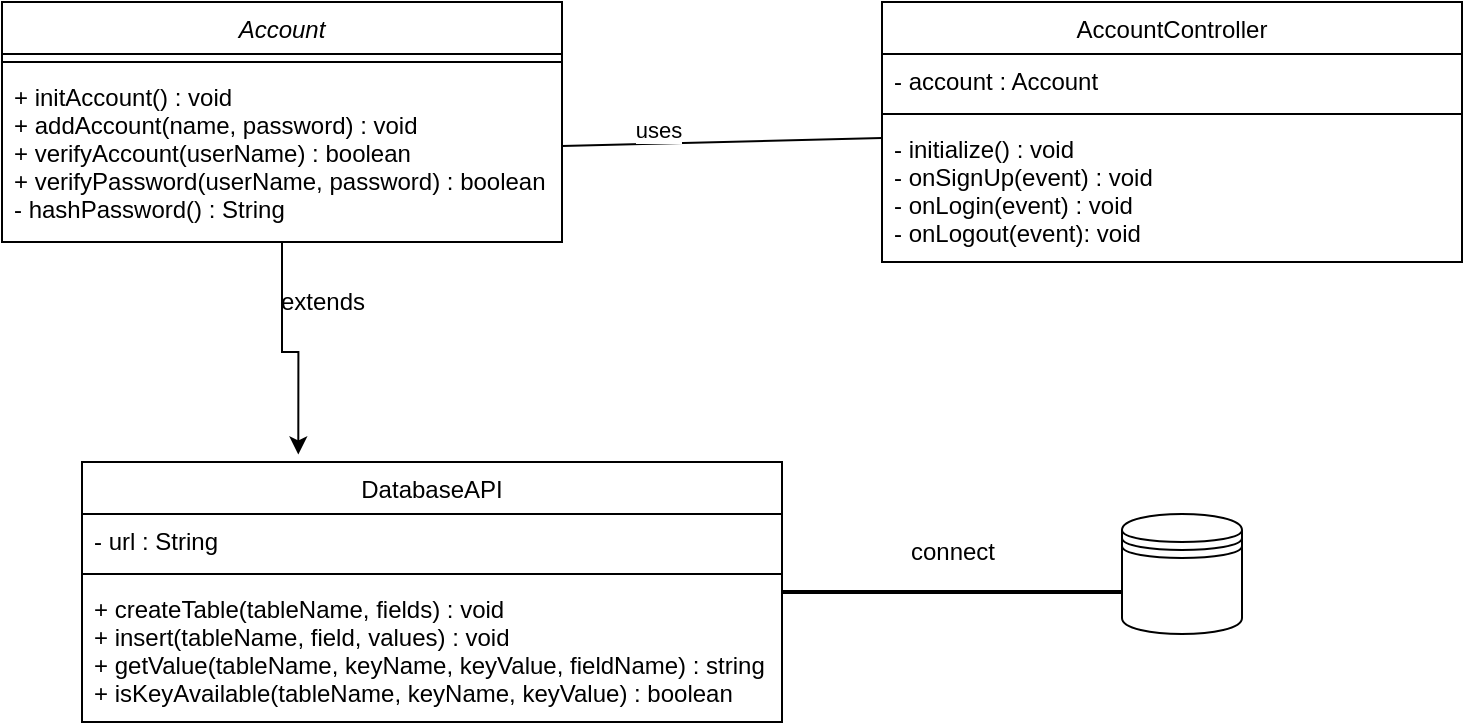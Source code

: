 <mxfile version="20.8.16" type="device"><diagram id="C5RBs43oDa-KdzZeNtuy" name="Page-1"><mxGraphModel dx="1074" dy="497" grid="1" gridSize="10" guides="1" tooltips="1" connect="1" arrows="1" fold="1" page="1" pageScale="1" pageWidth="827" pageHeight="1169" math="0" shadow="0"><root><mxCell id="WIyWlLk6GJQsqaUBKTNV-0"/><mxCell id="WIyWlLk6GJQsqaUBKTNV-1" parent="WIyWlLk6GJQsqaUBKTNV-0"/><mxCell id="9B_wkjYIwKG3q-_fD1Qn-7" style="edgeStyle=orthogonalEdgeStyle;rounded=0;orthogonalLoop=1;jettySize=auto;html=1;exitX=0.5;exitY=1;exitDx=0;exitDy=0;entryX=0.309;entryY=-0.029;entryDx=0;entryDy=0;entryPerimeter=0;" edge="1" parent="WIyWlLk6GJQsqaUBKTNV-1" source="zkfFHV4jXpPFQw0GAbJ--0" target="9B_wkjYIwKG3q-_fD1Qn-3"><mxGeometry relative="1" as="geometry"/></mxCell><mxCell id="zkfFHV4jXpPFQw0GAbJ--0" value="Account" style="swimlane;fontStyle=2;align=center;verticalAlign=top;childLayout=stackLayout;horizontal=1;startSize=26;horizontalStack=0;resizeParent=1;resizeLast=0;collapsible=1;marginBottom=0;rounded=0;shadow=0;strokeWidth=1;" parent="WIyWlLk6GJQsqaUBKTNV-1" vertex="1"><mxGeometry x="40" y="100" width="280" height="120" as="geometry"><mxRectangle x="230" y="140" width="160" height="26" as="alternateBounds"/></mxGeometry></mxCell><mxCell id="zkfFHV4jXpPFQw0GAbJ--4" value="" style="line;html=1;strokeWidth=1;align=left;verticalAlign=middle;spacingTop=-1;spacingLeft=3;spacingRight=3;rotatable=0;labelPosition=right;points=[];portConstraint=eastwest;" parent="zkfFHV4jXpPFQw0GAbJ--0" vertex="1"><mxGeometry y="26" width="280" height="8" as="geometry"/></mxCell><mxCell id="zkfFHV4jXpPFQw0GAbJ--5" value="+ initAccount() : void&#10;+ addAccount(name, password) : void&#10;+ verifyAccount(userName) : boolean&#10;+ verifyPassword(userName, password) : boolean&#10;- hashPassword() : String&#10;" style="text;align=left;verticalAlign=top;spacingLeft=4;spacingRight=4;overflow=hidden;rotatable=0;points=[[0,0.5],[1,0.5]];portConstraint=eastwest;" parent="zkfFHV4jXpPFQw0GAbJ--0" vertex="1"><mxGeometry y="34" width="280" height="76" as="geometry"/></mxCell><mxCell id="zkfFHV4jXpPFQw0GAbJ--17" value="AccountController" style="swimlane;fontStyle=0;align=center;verticalAlign=top;childLayout=stackLayout;horizontal=1;startSize=26;horizontalStack=0;resizeParent=1;resizeLast=0;collapsible=1;marginBottom=0;rounded=0;shadow=0;strokeWidth=1;" parent="WIyWlLk6GJQsqaUBKTNV-1" vertex="1"><mxGeometry x="480" y="100" width="290" height="130" as="geometry"><mxRectangle x="550" y="140" width="160" height="26" as="alternateBounds"/></mxGeometry></mxCell><mxCell id="zkfFHV4jXpPFQw0GAbJ--18" value="- account : Account" style="text;align=left;verticalAlign=top;spacingLeft=4;spacingRight=4;overflow=hidden;rotatable=0;points=[[0,0.5],[1,0.5]];portConstraint=eastwest;" parent="zkfFHV4jXpPFQw0GAbJ--17" vertex="1"><mxGeometry y="26" width="290" height="26" as="geometry"/></mxCell><mxCell id="zkfFHV4jXpPFQw0GAbJ--23" value="" style="line;html=1;strokeWidth=1;align=left;verticalAlign=middle;spacingTop=-1;spacingLeft=3;spacingRight=3;rotatable=0;labelPosition=right;points=[];portConstraint=eastwest;" parent="zkfFHV4jXpPFQw0GAbJ--17" vertex="1"><mxGeometry y="52" width="290" height="8" as="geometry"/></mxCell><mxCell id="9B_wkjYIwKG3q-_fD1Qn-2" value="- initialize() : void&#10;- onSignUp(event) : void&#10;- onLogin(event) : void&#10;- onLogout(event): void&#10;" style="text;align=left;verticalAlign=top;spacingLeft=4;spacingRight=4;overflow=hidden;rotatable=0;points=[[0,0.5],[1,0.5]];portConstraint=eastwest;" vertex="1" parent="zkfFHV4jXpPFQw0GAbJ--17"><mxGeometry y="60" width="290" height="68" as="geometry"/></mxCell><mxCell id="9B_wkjYIwKG3q-_fD1Qn-3" value="DatabaseAPI" style="swimlane;fontStyle=0;align=center;verticalAlign=top;childLayout=stackLayout;horizontal=1;startSize=26;horizontalStack=0;resizeParent=1;resizeLast=0;collapsible=1;marginBottom=0;rounded=0;shadow=0;strokeWidth=1;" vertex="1" parent="WIyWlLk6GJQsqaUBKTNV-1"><mxGeometry x="80" y="330" width="350" height="130" as="geometry"><mxRectangle x="550" y="140" width="160" height="26" as="alternateBounds"/></mxGeometry></mxCell><mxCell id="9B_wkjYIwKG3q-_fD1Qn-4" value="- url : String" style="text;align=left;verticalAlign=top;spacingLeft=4;spacingRight=4;overflow=hidden;rotatable=0;points=[[0,0.5],[1,0.5]];portConstraint=eastwest;" vertex="1" parent="9B_wkjYIwKG3q-_fD1Qn-3"><mxGeometry y="26" width="350" height="26" as="geometry"/></mxCell><mxCell id="9B_wkjYIwKG3q-_fD1Qn-5" value="" style="line;html=1;strokeWidth=1;align=left;verticalAlign=middle;spacingTop=-1;spacingLeft=3;spacingRight=3;rotatable=0;labelPosition=right;points=[];portConstraint=eastwest;" vertex="1" parent="9B_wkjYIwKG3q-_fD1Qn-3"><mxGeometry y="52" width="350" height="8" as="geometry"/></mxCell><mxCell id="9B_wkjYIwKG3q-_fD1Qn-6" value="+ createTable(tableName, fields) : void&#10;+ insert(tableName, field, values) : void&#10;+ getValue(tableName, keyName, keyValue, fieldName) : string&#10;+ isKeyAvailable(tableName, keyName, keyValue) : boolean&#10;" style="text;align=left;verticalAlign=top;spacingLeft=4;spacingRight=4;overflow=hidden;rotatable=0;points=[[0,0.5],[1,0.5]];portConstraint=eastwest;" vertex="1" parent="9B_wkjYIwKG3q-_fD1Qn-3"><mxGeometry y="60" width="350" height="68" as="geometry"/></mxCell><mxCell id="9B_wkjYIwKG3q-_fD1Qn-9" value="" style="endArrow=none;html=1;rounded=0;exitX=1;exitY=0.5;exitDx=0;exitDy=0;" edge="1" parent="WIyWlLk6GJQsqaUBKTNV-1" source="zkfFHV4jXpPFQw0GAbJ--5"><mxGeometry width="50" height="50" relative="1" as="geometry"><mxPoint x="360" y="200" as="sourcePoint"/><mxPoint x="480" y="168" as="targetPoint"/></mxGeometry></mxCell><mxCell id="9B_wkjYIwKG3q-_fD1Qn-11" value="uses" style="edgeLabel;html=1;align=center;verticalAlign=middle;resizable=0;points=[];" vertex="1" connectable="0" parent="9B_wkjYIwKG3q-_fD1Qn-9"><mxGeometry x="-0.407" y="7" relative="1" as="geometry"><mxPoint as="offset"/></mxGeometry></mxCell><mxCell id="9B_wkjYIwKG3q-_fD1Qn-10" value="extends" style="text;html=1;align=center;verticalAlign=middle;resizable=0;points=[];autosize=1;strokeColor=none;fillColor=none;" vertex="1" parent="WIyWlLk6GJQsqaUBKTNV-1"><mxGeometry x="165" y="235" width="70" height="30" as="geometry"/></mxCell><mxCell id="9B_wkjYIwKG3q-_fD1Qn-12" value="" style="shape=datastore;whiteSpace=wrap;html=1;" vertex="1" parent="WIyWlLk6GJQsqaUBKTNV-1"><mxGeometry x="600" y="356" width="60" height="60" as="geometry"/></mxCell><mxCell id="9B_wkjYIwKG3q-_fD1Qn-14" value="" style="line;strokeWidth=2;html=1;" vertex="1" parent="WIyWlLk6GJQsqaUBKTNV-1"><mxGeometry x="430" y="390" width="170" height="10" as="geometry"/></mxCell><mxCell id="9B_wkjYIwKG3q-_fD1Qn-15" value="connect" style="text;html=1;align=center;verticalAlign=middle;resizable=0;points=[];autosize=1;strokeColor=none;fillColor=none;" vertex="1" parent="WIyWlLk6GJQsqaUBKTNV-1"><mxGeometry x="480" y="360" width="70" height="30" as="geometry"/></mxCell></root></mxGraphModel></diagram></mxfile>